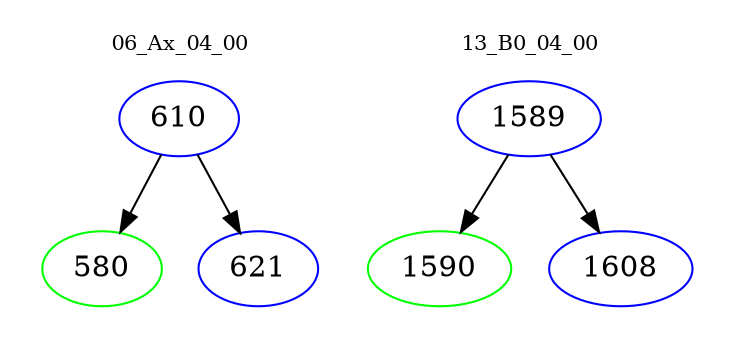 digraph{
subgraph cluster_0 {
color = white
label = "06_Ax_04_00";
fontsize=10;
T0_610 [label="610", color="blue"]
T0_610 -> T0_580 [color="black"]
T0_580 [label="580", color="green"]
T0_610 -> T0_621 [color="black"]
T0_621 [label="621", color="blue"]
}
subgraph cluster_1 {
color = white
label = "13_B0_04_00";
fontsize=10;
T1_1589 [label="1589", color="blue"]
T1_1589 -> T1_1590 [color="black"]
T1_1590 [label="1590", color="green"]
T1_1589 -> T1_1608 [color="black"]
T1_1608 [label="1608", color="blue"]
}
}
